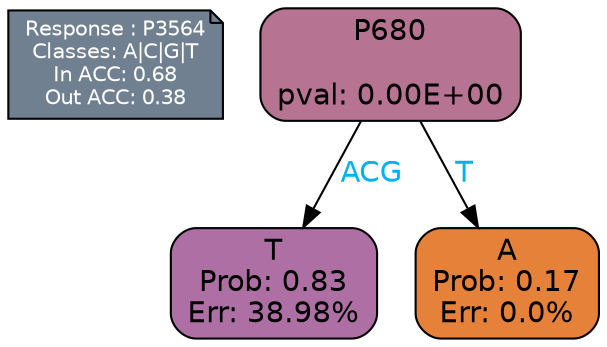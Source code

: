 digraph Tree {
node [shape=box, style="filled, rounded", color="black", fontname=helvetica] ;
graph [ranksep=equally, splines=polylines, bgcolor=transparent, dpi=600] ;
edge [fontname=helvetica] ;
LEGEND [label="Response : P3564
Classes: A|C|G|T
In ACC: 0.68
Out ACC: 0.38
",shape=note,align=left,style=filled,fillcolor="slategray",fontcolor="white",fontsize=10];1 [label="P680

pval: 0.00E+00", fillcolor="#b77392"] ;
2 [label="T
Prob: 0.83
Err: 38.98%", fillcolor="#ae70a4"] ;
3 [label="A
Prob: 0.17
Err: 0.0%", fillcolor="#e58139"] ;
1 -> 2 [label="ACG",fontcolor=deepskyblue2] ;
1 -> 3 [label="T",fontcolor=deepskyblue2] ;
{rank = same; 2;3;}{rank = same; LEGEND;1;}}